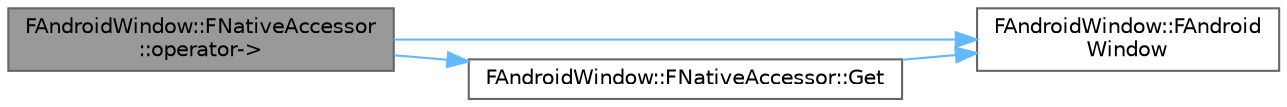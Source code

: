 digraph "FAndroidWindow::FNativeAccessor::operator-&gt;"
{
 // INTERACTIVE_SVG=YES
 // LATEX_PDF_SIZE
  bgcolor="transparent";
  edge [fontname=Helvetica,fontsize=10,labelfontname=Helvetica,labelfontsize=10];
  node [fontname=Helvetica,fontsize=10,shape=box,height=0.2,width=0.4];
  rankdir="LR";
  Node1 [id="Node000001",label="FAndroidWindow::FNativeAccessor\l::operator-\>",height=0.2,width=0.4,color="gray40", fillcolor="grey60", style="filled", fontcolor="black",tooltip=" "];
  Node1 -> Node2 [id="edge1_Node000001_Node000002",color="steelblue1",style="solid",tooltip=" "];
  Node2 [id="Node000002",label="FAndroidWindow::FAndroid\lWindow",height=0.2,width=0.4,color="grey40", fillcolor="white", style="filled",URL="$dd/dee/classFAndroidWindow.html#aff07d31f71aadd5d0ba97e31b0d2e9f9",tooltip="Protect the constructor; only TSharedRefs of this class can be made."];
  Node1 -> Node3 [id="edge2_Node000001_Node000003",color="steelblue1",style="solid",tooltip=" "];
  Node3 [id="Node000003",label="FAndroidWindow::FNativeAccessor::Get",height=0.2,width=0.4,color="grey40", fillcolor="white", style="filled",URL="$de/d0f/classFAndroidWindow_1_1FNativeAccessor.html#a594cc685e0beefb625237afc892ae919",tooltip=" "];
  Node3 -> Node2 [id="edge3_Node000003_Node000002",color="steelblue1",style="solid",tooltip=" "];
}
